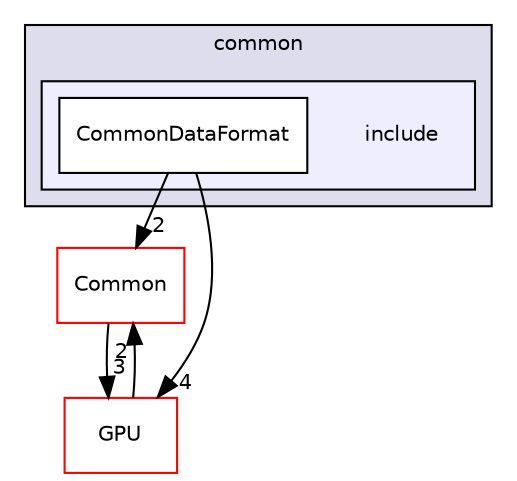 digraph "/home/travis/build/AliceO2Group/AliceO2/DataFormats/common/include" {
  bgcolor=transparent;
  compound=true
  node [ fontsize="10", fontname="Helvetica"];
  edge [ labelfontsize="10", labelfontname="Helvetica"];
  subgraph clusterdir_7924ba4398ae4560cd37376e44666c6d {
    graph [ bgcolor="#ddddee", pencolor="black", label="common" fontname="Helvetica", fontsize="10", URL="dir_7924ba4398ae4560cd37376e44666c6d.html"]
  subgraph clusterdir_b3cbaeac21b2dd46525d7d1aff7e496f {
    graph [ bgcolor="#eeeeff", pencolor="black", label="" URL="dir_b3cbaeac21b2dd46525d7d1aff7e496f.html"];
    dir_b3cbaeac21b2dd46525d7d1aff7e496f [shape=plaintext label="include"];
    dir_553408518cf33329044527e17a139785 [shape=box label="CommonDataFormat" color="black" fillcolor="white" style="filled" URL="dir_553408518cf33329044527e17a139785.html"];
  }
  }
  dir_4ab6b4cc6a7edbff49100e9123df213f [shape=box label="Common" color="red" URL="dir_4ab6b4cc6a7edbff49100e9123df213f.html"];
  dir_f511f1e9c03c071966ae594f00bbc5e0 [shape=box label="GPU" color="red" URL="dir_f511f1e9c03c071966ae594f00bbc5e0.html"];
  dir_4ab6b4cc6a7edbff49100e9123df213f->dir_f511f1e9c03c071966ae594f00bbc5e0 [headlabel="3", labeldistance=1.5 headhref="dir_000027_000671.html"];
  dir_553408518cf33329044527e17a139785->dir_4ab6b4cc6a7edbff49100e9123df213f [headlabel="2", labeldistance=1.5 headhref="dir_000079_000027.html"];
  dir_553408518cf33329044527e17a139785->dir_f511f1e9c03c071966ae594f00bbc5e0 [headlabel="4", labeldistance=1.5 headhref="dir_000079_000671.html"];
  dir_f511f1e9c03c071966ae594f00bbc5e0->dir_4ab6b4cc6a7edbff49100e9123df213f [headlabel="2", labeldistance=1.5 headhref="dir_000671_000027.html"];
}

